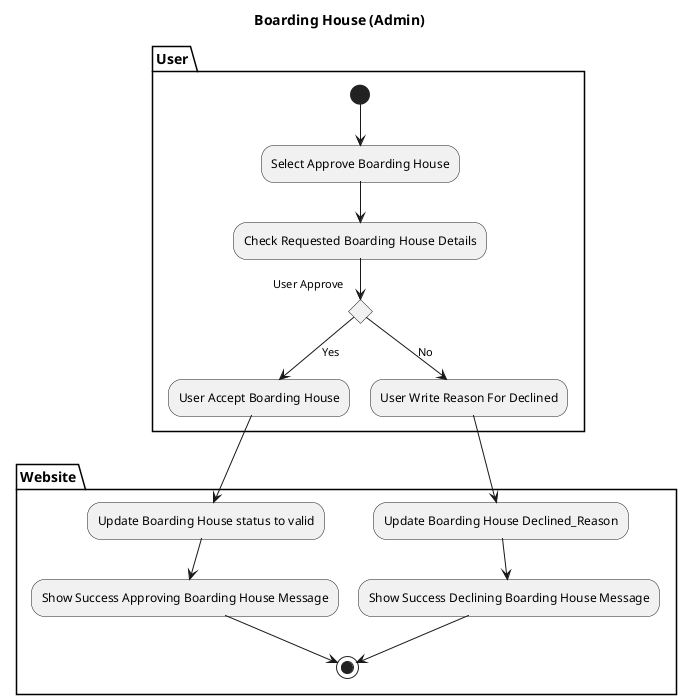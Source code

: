 @startuml
title Boarding House (Admin)
partition User {
(*) --> "Select Approve Boarding House"
    -->"Check Requested Boarding House Details"
     If "User Approve" then
        --> [Yes] "User Accept Boarding House"
        else
        --> [No] "User Write Reason For Declined"
        Endif
}

partition Website {
    "User Accept Boarding House" --> "Update Boarding House status to valid"
    --> "Show Success Approving Boarding House Message"
    -->(*)
    "User Write Reason For Declined" --> "Update Boarding House Declined_Reason"
    --> "Show Success Declining Boarding House Message"
    --> (*)
}
@enduml
